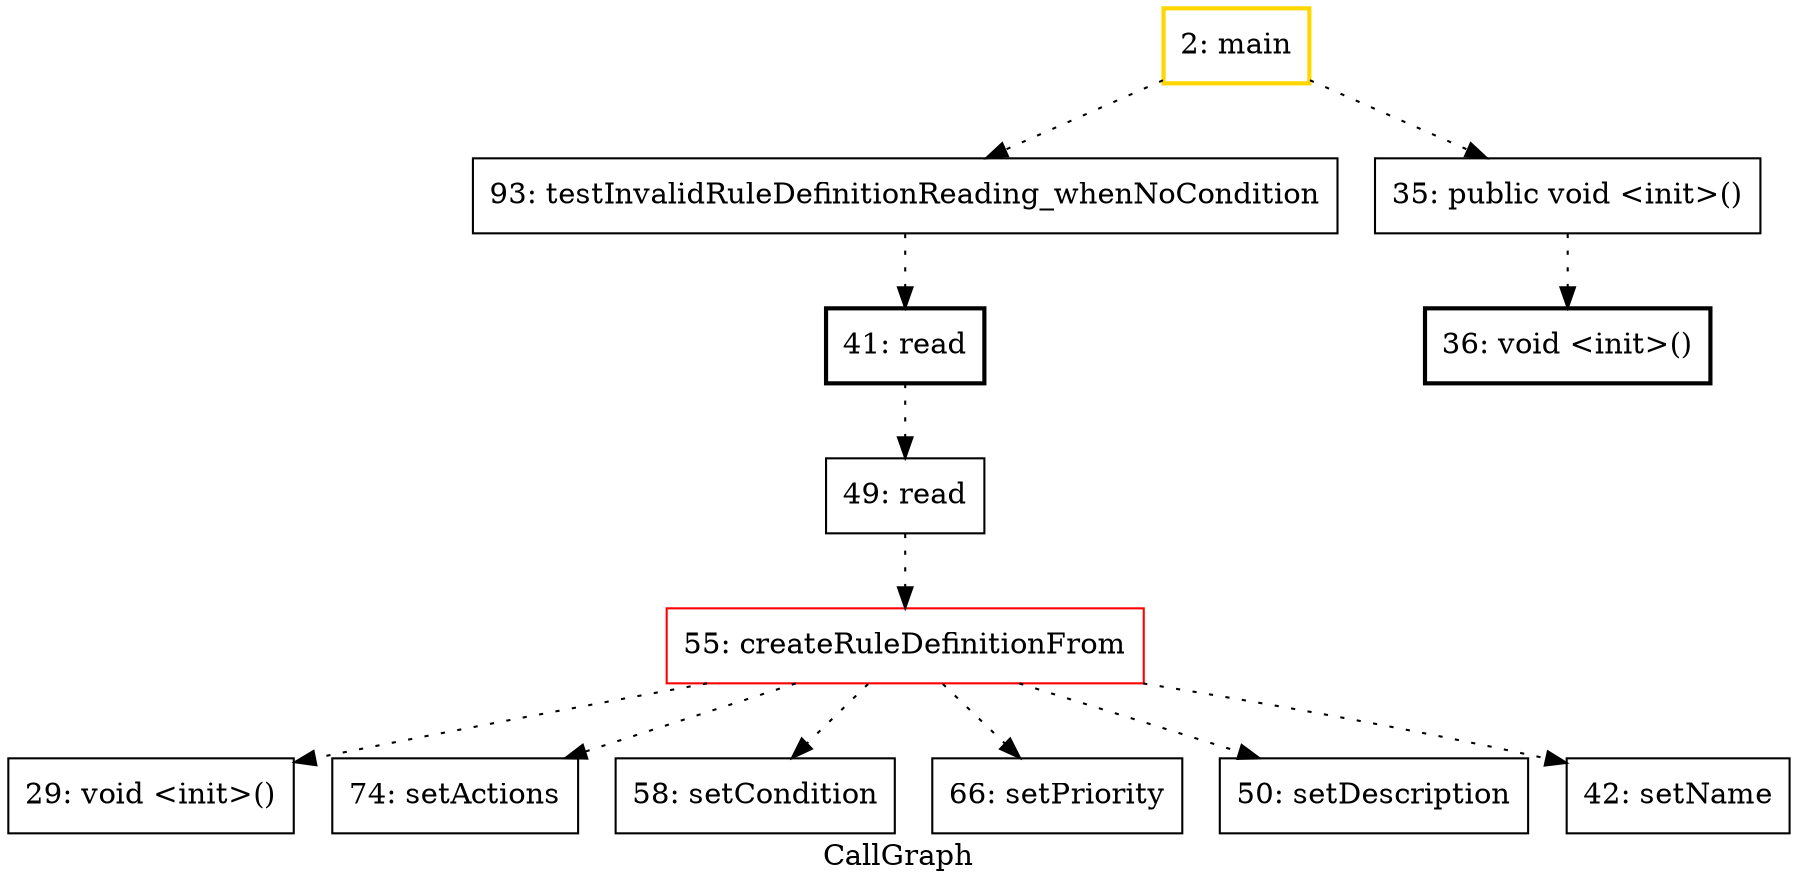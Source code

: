 digraph "CallGraph" {
    label="CallGraph";
node [shape=box];
"2: main" [color=gold] [style=bold]
"55: createRuleDefinitionFrom" [color=red]
"93: testInvalidRuleDefinitionReading_whenNoCondition"
"35: public void <init>()"
"41: read" [style=bold]
"36: void <init>()" [style=bold]
"49: read"
"29: void <init>()"
"74: setActions"
"58: setCondition"
"66: setPriority"
"50: setDescription"
"42: setName"
"2: main"->"93: testInvalidRuleDefinitionReading_whenNoCondition" [style=dotted];

"2: main"->"35: public void <init>()" [style=dotted];

"93: testInvalidRuleDefinitionReading_whenNoCondition"->"41: read" [style=dotted];

"35: public void <init>()"->"36: void <init>()" [style=dotted];

"41: read"->"49: read" [style=dotted];

"49: read"->"55: createRuleDefinitionFrom" [style=dotted];

"55: createRuleDefinitionFrom"->"29: void <init>()" [style=dotted];

"55: createRuleDefinitionFrom"->"74: setActions" [style=dotted];

"55: createRuleDefinitionFrom"->"58: setCondition" [style=dotted];

"55: createRuleDefinitionFrom"->"66: setPriority" [style=dotted];

"55: createRuleDefinitionFrom"->"50: setDescription" [style=dotted];

"55: createRuleDefinitionFrom"->"42: setName" [style=dotted];

}